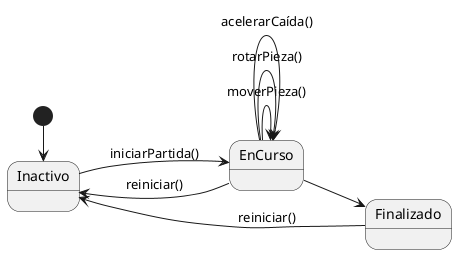 @startuml

left to right direction

state Inactivo
state EnCurso
state Finalizado

[*] -> Inactivo

Inactivo --> EnCurso : iniciarPartida()

EnCurso -> EnCurso : moverPieza()
EnCurso -> EnCurso : rotarPieza()
EnCurso -> EnCurso : acelerarCaída()

EnCurso --> Finalizado
EnCurso --> Inactivo : reiniciar()

Finalizado --> Inactivo : reiniciar()

@enduml